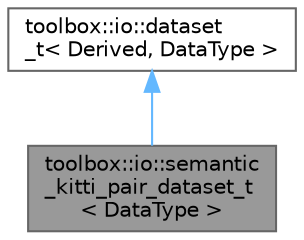 digraph "toolbox::io::semantic_kitti_pair_dataset_t&lt; DataType &gt;"
{
 // LATEX_PDF_SIZE
  bgcolor="transparent";
  edge [fontname=Helvetica,fontsize=10,labelfontname=Helvetica,labelfontsize=10];
  node [fontname=Helvetica,fontsize=10,shape=box,height=0.2,width=0.4];
  Node1 [id="Node000001",label="toolbox::io::semantic\l_kitti_pair_dataset_t\l\< DataType \>",height=0.2,width=0.4,color="gray40", fillcolor="grey60", style="filled", fontcolor="black",tooltip="Semantic KITTI frame pair dataset loader."];
  Node2 -> Node1 [id="edge1_Node000001_Node000002",dir="back",color="steelblue1",style="solid",tooltip=" "];
  Node2 [id="Node000002",label="toolbox::io::dataset\l_t\< Derived, DataType \>",height=0.2,width=0.4,color="gray40", fillcolor="white", style="filled",URL="$classtoolbox_1_1io_1_1dataset__t.html",tooltip="数据集基类/Abstract base class for datasets"];
}
